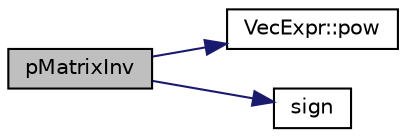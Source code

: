 digraph "pMatrixInv"
{
 // LATEX_PDF_SIZE
  edge [fontname="Helvetica",fontsize="10",labelfontname="Helvetica",labelfontsize="10"];
  node [fontname="Helvetica",fontsize="10",shape=record];
  rankdir="LR";
  Node1 [label="pMatrixInv",height=0.2,width=0.4,color="black", fillcolor="grey75", style="filled", fontcolor="black",tooltip="Compute and return the inverse P tensor (compressible flow, ideal gas)."];
  Node1 -> Node2 [color="midnightblue",fontsize="10",style="solid",fontname="Helvetica"];
  Node2 [label="VecExpr::pow",height=0.2,width=0.4,color="black", fillcolor="white", style="filled",URL="$group__VecExpr.html#ga7fb255e1f2a1773d3cc6ff7bee1aadd2",tooltip=" "];
  Node1 -> Node3 [color="midnightblue",fontsize="10",style="solid",fontname="Helvetica"];
  Node3 [label="sign",height=0.2,width=0.4,color="black", fillcolor="white", style="filled",URL="$group__SIMD.html#gad1cee0edfc6d89d1841093121bb0a581",tooltip=" "];
}
